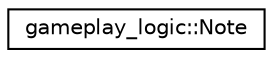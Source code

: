 digraph "Graphical Class Hierarchy"
{
 // LATEX_PDF_SIZE
  edge [fontname="Helvetica",fontsize="10",labelfontname="Helvetica",labelfontsize="10"];
  node [fontname="Helvetica",fontsize="10",shape=record];
  rankdir="LR";
  Node0 [label="gameplay_logic::Note",height=0.2,width=0.4,color="black", fillcolor="white", style="filled",URL="$classgameplay__logic_1_1Note.html",tooltip=" "];
}
